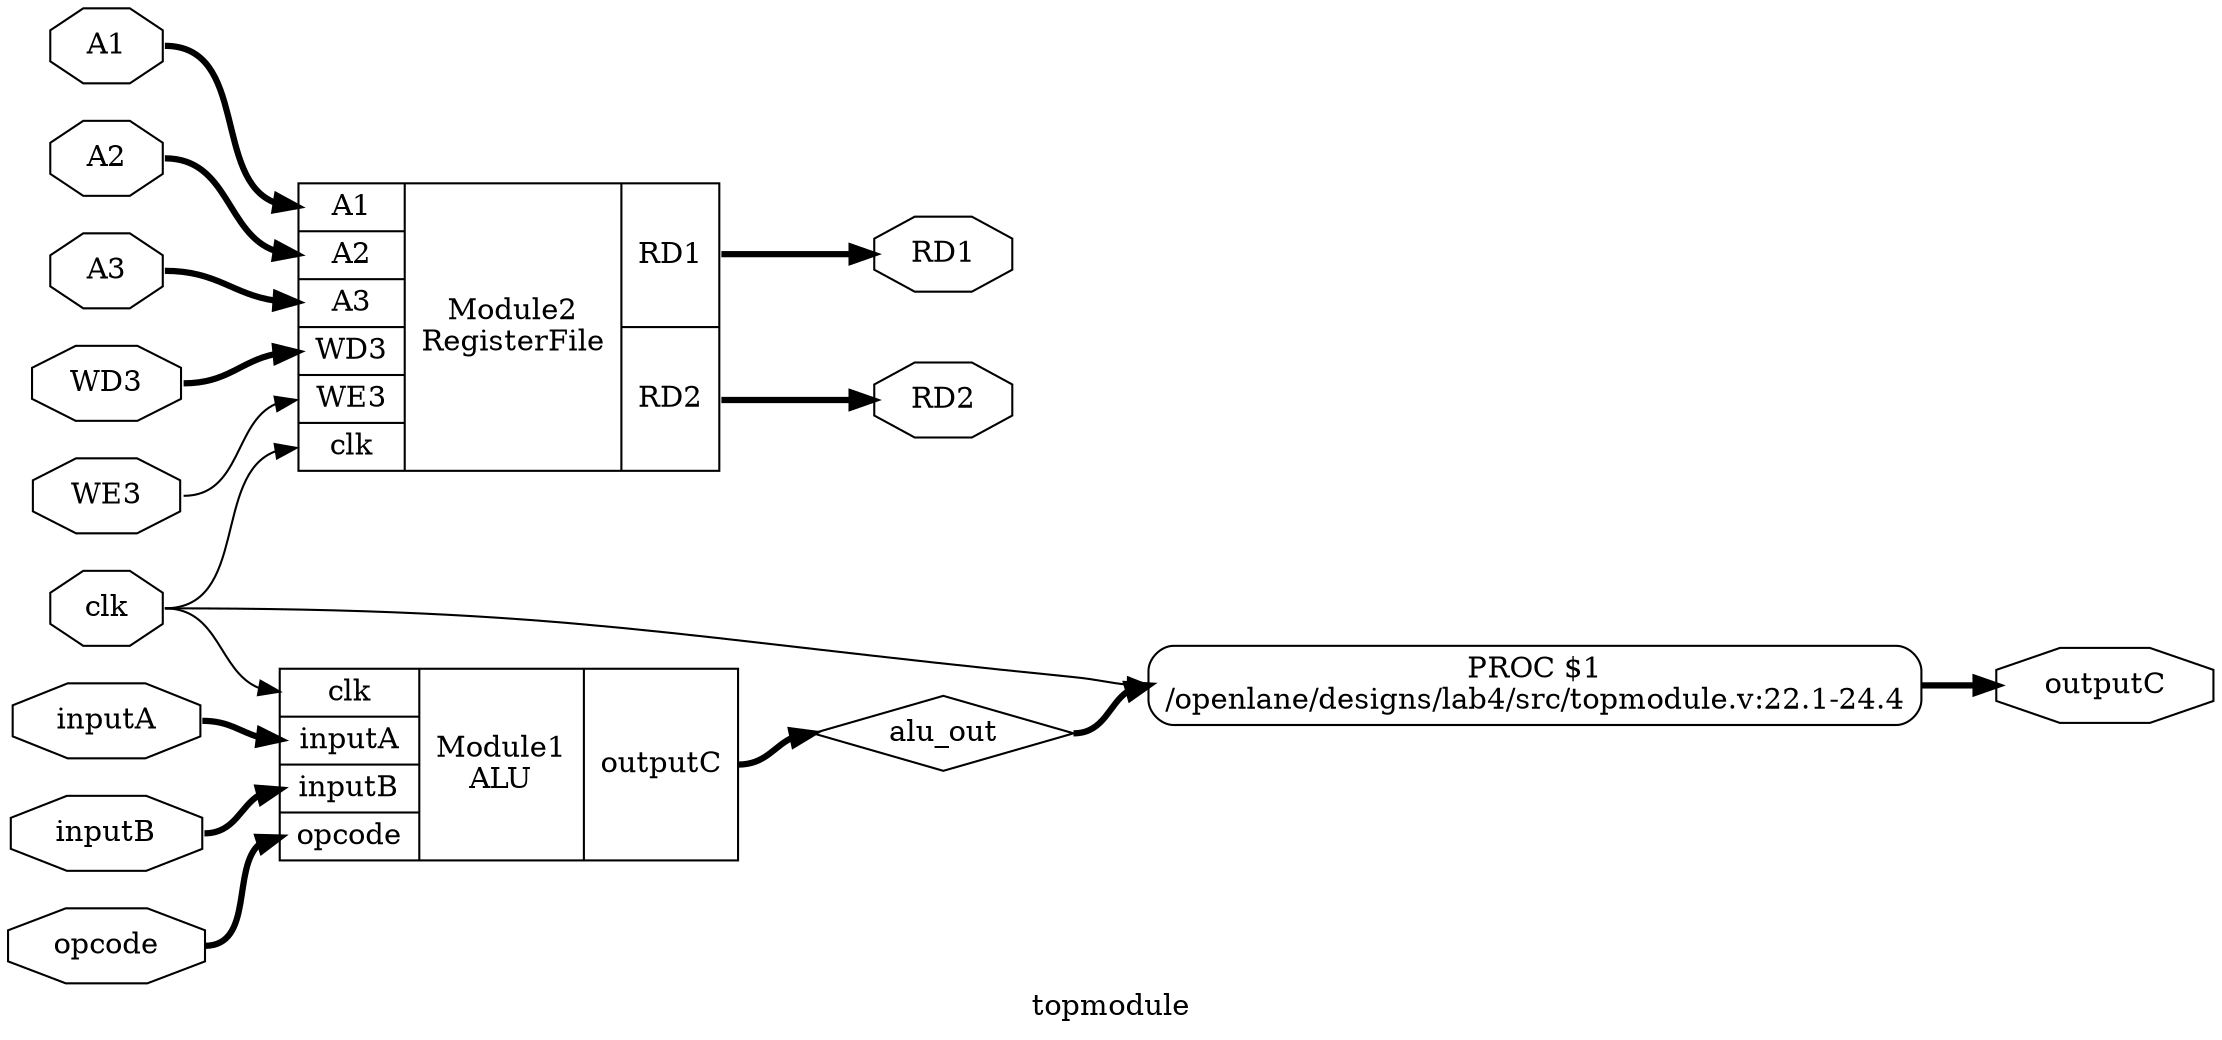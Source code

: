 digraph "topmodule" {
label="topmodule";
rankdir="LR";
remincross=true;
n2 [ shape=diamond, label="alu_out", color="black", fontcolor="black" ];
n3 [ shape=octagon, label="RD2", color="black", fontcolor="black" ];
n4 [ shape=octagon, label="RD1", color="black", fontcolor="black" ];
n5 [ shape=octagon, label="outputC", color="black", fontcolor="black" ];
n6 [ shape=octagon, label="WD3", color="black", fontcolor="black" ];
n7 [ shape=octagon, label="A3", color="black", fontcolor="black" ];
n8 [ shape=octagon, label="A2", color="black", fontcolor="black" ];
n9 [ shape=octagon, label="A1", color="black", fontcolor="black" ];
n10 [ shape=octagon, label="WE3", color="black", fontcolor="black" ];
n11 [ shape=octagon, label="clk", color="black", fontcolor="black" ];
n12 [ shape=octagon, label="opcode", color="black", fontcolor="black" ];
n13 [ shape=octagon, label="inputB", color="black", fontcolor="black" ];
n14 [ shape=octagon, label="inputA", color="black", fontcolor="black" ];
c15 [ shape=record, label="{{<p9> A1|<p8> A2|<p7> A3|<p6> WD3|<p10> WE3|<p11> clk}|Module2\nRegisterFile|{<p4> RD1|<p3> RD2}}",  ];
c16 [ shape=record, label="{{<p11> clk|<p14> inputA|<p13> inputB|<p12> opcode}|Module1\nALU|{<p5> outputC}}",  ];
p0 [shape=box, style=rounded, label="PROC $1\n/openlane/designs/lab4/src/topmodule.v:22.1-24.4", ];
n10:e -> c15:p10:w [color="black", fontcolor="black", label=""];
n11:e -> c15:p11:w [color="black", fontcolor="black", label=""];
n11:e -> c16:p11:w [color="black", fontcolor="black", label=""];
n11:e -> p0:w [color="black", fontcolor="black", label=""];
n12:e -> c16:p12:w [color="black", fontcolor="black", style="setlinewidth(3)", label=""];
n13:e -> c16:p13:w [color="black", fontcolor="black", style="setlinewidth(3)", label=""];
n14:e -> c16:p14:w [color="black", fontcolor="black", style="setlinewidth(3)", label=""];
c16:p5:e -> n2:w [color="black", fontcolor="black", style="setlinewidth(3)", label=""];
n2:e -> p0:w [color="black", fontcolor="black", style="setlinewidth(3)", label=""];
c15:p3:e -> n3:w [color="black", fontcolor="black", style="setlinewidth(3)", label=""];
c15:p4:e -> n4:w [color="black", fontcolor="black", style="setlinewidth(3)", label=""];
p0:e -> n5:w [color="black", fontcolor="black", style="setlinewidth(3)", label=""];
n6:e -> c15:p6:w [color="black", fontcolor="black", style="setlinewidth(3)", label=""];
n7:e -> c15:p7:w [color="black", fontcolor="black", style="setlinewidth(3)", label=""];
n8:e -> c15:p8:w [color="black", fontcolor="black", style="setlinewidth(3)", label=""];
n9:e -> c15:p9:w [color="black", fontcolor="black", style="setlinewidth(3)", label=""];
}
